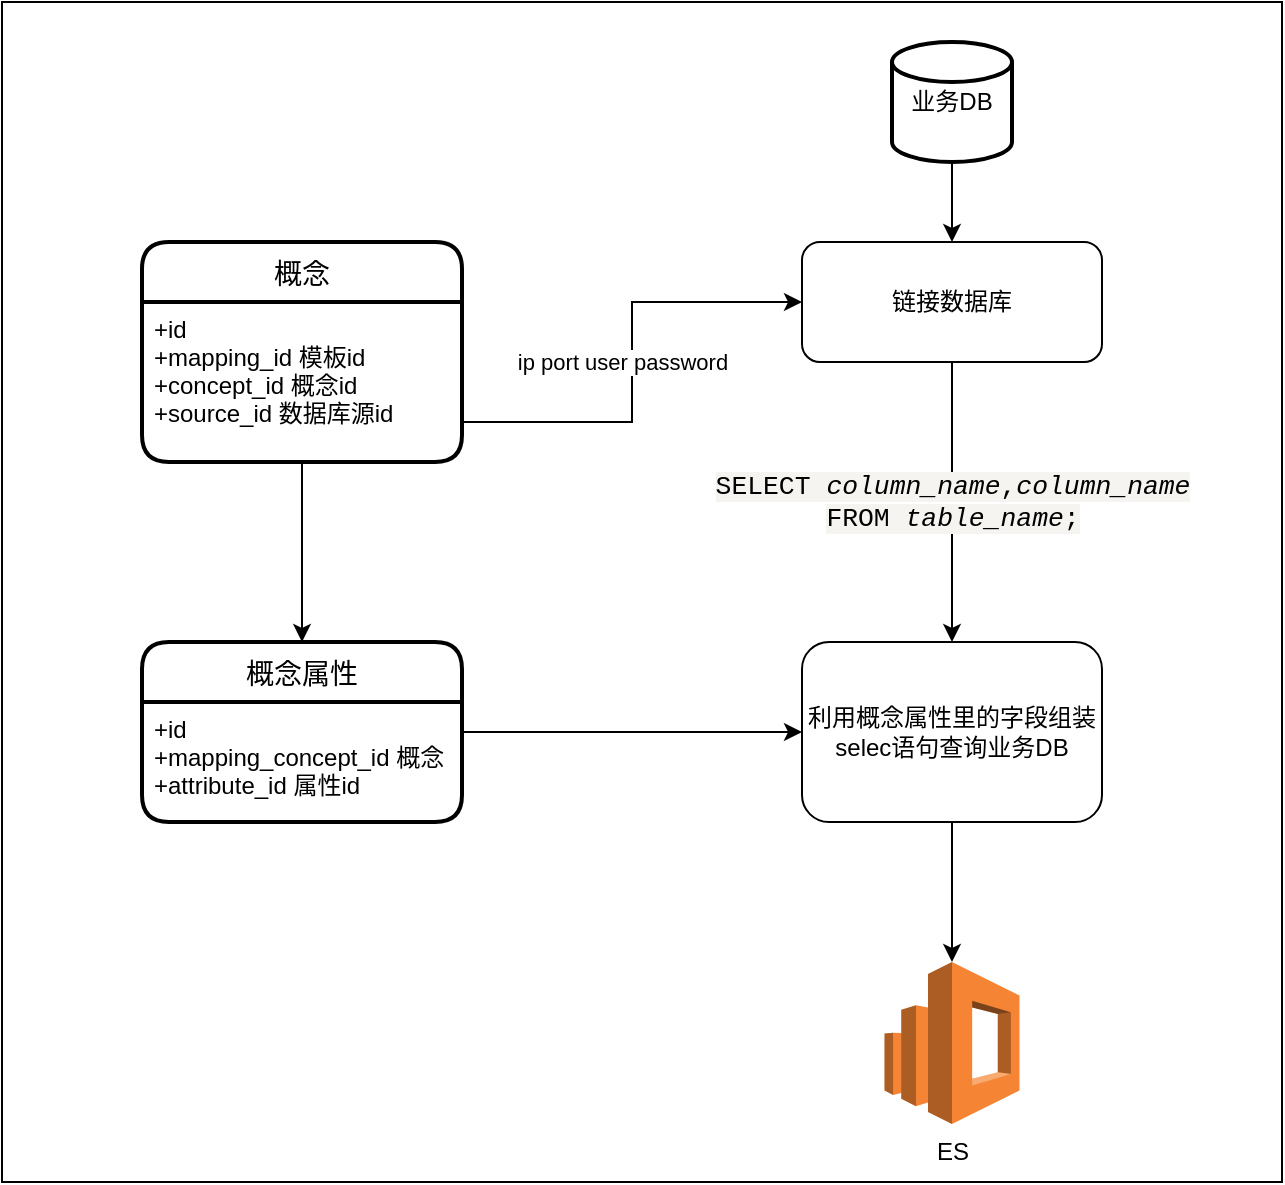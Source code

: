 <mxfile version="20.5.1" type="github">
  <diagram id="yQsCM6jZWIF5iwXcTcKw" name="第 1 页">
    <mxGraphModel dx="946" dy="614" grid="1" gridSize="10" guides="1" tooltips="1" connect="1" arrows="1" fold="1" page="1" pageScale="1" pageWidth="850" pageHeight="1100" math="0" shadow="0">
      <root>
        <mxCell id="0" />
        <mxCell id="1" parent="0" />
        <mxCell id="FIL8WxFehlJEDxuM4I_O-17" value="" style="rounded=0;whiteSpace=wrap;html=1;fontColor=#000100;" vertex="1" parent="1">
          <mxGeometry x="60" width="640" height="590" as="geometry" />
        </mxCell>
        <mxCell id="FIL8WxFehlJEDxuM4I_O-1" value="概念" style="swimlane;childLayout=stackLayout;horizontal=1;startSize=30;horizontalStack=0;rounded=1;fontSize=14;fontStyle=0;strokeWidth=2;resizeParent=0;resizeLast=1;shadow=0;dashed=0;align=center;" vertex="1" parent="1">
          <mxGeometry x="130" y="120" width="160" height="110" as="geometry" />
        </mxCell>
        <mxCell id="FIL8WxFehlJEDxuM4I_O-2" value="+id&#xa;+mapping_id 模板id&#xa;+concept_id 概念id&#xa;+source_id 数据库源id" style="align=left;strokeColor=none;fillColor=none;spacingLeft=4;fontSize=12;verticalAlign=top;resizable=0;rotatable=0;part=1;" vertex="1" parent="FIL8WxFehlJEDxuM4I_O-1">
          <mxGeometry y="30" width="160" height="80" as="geometry" />
        </mxCell>
        <mxCell id="FIL8WxFehlJEDxuM4I_O-3" value="概念属性" style="swimlane;childLayout=stackLayout;horizontal=1;startSize=30;horizontalStack=0;rounded=1;fontSize=14;fontStyle=0;strokeWidth=2;resizeParent=0;resizeLast=1;shadow=0;dashed=0;align=center;" vertex="1" parent="1">
          <mxGeometry x="130" y="320" width="160" height="90" as="geometry" />
        </mxCell>
        <mxCell id="FIL8WxFehlJEDxuM4I_O-4" value="+id&#xa;+mapping_concept_id 概念&#xa;+attribute_id 属性id&#xa;" style="align=left;strokeColor=none;fillColor=none;spacingLeft=4;fontSize=12;verticalAlign=top;resizable=0;rotatable=0;part=1;" vertex="1" parent="FIL8WxFehlJEDxuM4I_O-3">
          <mxGeometry y="30" width="160" height="60" as="geometry" />
        </mxCell>
        <mxCell id="FIL8WxFehlJEDxuM4I_O-5" style="edgeStyle=orthogonalEdgeStyle;rounded=0;orthogonalLoop=1;jettySize=auto;html=1;exitX=0.5;exitY=1;exitDx=0;exitDy=0;entryX=0.5;entryY=0;entryDx=0;entryDy=0;" edge="1" parent="1" source="FIL8WxFehlJEDxuM4I_O-2" target="FIL8WxFehlJEDxuM4I_O-3">
          <mxGeometry relative="1" as="geometry" />
        </mxCell>
        <mxCell id="FIL8WxFehlJEDxuM4I_O-10" style="edgeStyle=orthogonalEdgeStyle;rounded=0;orthogonalLoop=1;jettySize=auto;html=1;exitX=0.5;exitY=1;exitDx=0;exitDy=0;exitPerimeter=0;" edge="1" parent="1" source="FIL8WxFehlJEDxuM4I_O-6" target="FIL8WxFehlJEDxuM4I_O-7">
          <mxGeometry relative="1" as="geometry" />
        </mxCell>
        <mxCell id="FIL8WxFehlJEDxuM4I_O-6" value="业务DB" style="strokeWidth=2;html=1;shape=mxgraph.flowchart.database;whiteSpace=wrap;" vertex="1" parent="1">
          <mxGeometry x="505" y="20" width="60" height="60" as="geometry" />
        </mxCell>
        <mxCell id="FIL8WxFehlJEDxuM4I_O-14" value="&lt;font color=&quot;#000100&quot;&gt;&lt;span style=&quot;font-family: &amp;quot;courier new&amp;quot;; font-size: 13.2px; font-style: normal; font-variant-ligatures: normal; font-variant-caps: normal; font-weight: 400; letter-spacing: normal; orphans: 2; text-align: start; text-indent: 0px; text-transform: none; widows: 2; word-spacing: 0px; -webkit-text-stroke-width: 0px; background-color: rgb(246, 244, 240); text-decoration-thickness: initial; text-decoration-style: initial; text-decoration-color: initial; float: none; display: inline !important;&quot;&gt;SELECT&amp;nbsp;&lt;/span&gt;&lt;em style=&quot;border: 0px; margin: 0px; padding: 0px; font-family: &amp;quot;courier new&amp;quot;; font-size: 13.2px; font-variant-ligatures: normal; font-variant-caps: normal; font-weight: 400; letter-spacing: normal; orphans: 2; text-align: start; text-indent: 0px; text-transform: none; widows: 2; word-spacing: 0px; -webkit-text-stroke-width: 0px; background-color: rgb(246, 244, 240); text-decoration-thickness: initial; text-decoration-style: initial; text-decoration-color: initial;&quot;&gt;column_name&lt;/em&gt;&lt;span style=&quot;font-family: &amp;quot;courier new&amp;quot;; font-size: 13.2px; font-style: normal; font-variant-ligatures: normal; font-variant-caps: normal; font-weight: 400; letter-spacing: normal; orphans: 2; text-align: start; text-indent: 0px; text-transform: none; widows: 2; word-spacing: 0px; -webkit-text-stroke-width: 0px; background-color: rgb(246, 244, 240); text-decoration-thickness: initial; text-decoration-style: initial; text-decoration-color: initial; float: none; display: inline !important;&quot;&gt;,&lt;/span&gt;&lt;em style=&quot;border: 0px; margin: 0px; padding: 0px; font-family: &amp;quot;courier new&amp;quot;; font-size: 13.2px; font-variant-ligatures: normal; font-variant-caps: normal; font-weight: 400; letter-spacing: normal; orphans: 2; text-align: start; text-indent: 0px; text-transform: none; widows: 2; word-spacing: 0px; -webkit-text-stroke-width: 0px; background-color: rgb(246, 244, 240); text-decoration-thickness: initial; text-decoration-style: initial; text-decoration-color: initial;&quot;&gt;column_name&lt;/em&gt;&lt;br style=&quot;font-family: &amp;quot;courier new&amp;quot;; font-size: 13.2px; font-style: normal; font-variant-ligatures: normal; font-variant-caps: normal; font-weight: 400; letter-spacing: normal; orphans: 2; text-align: start; text-indent: 0px; text-transform: none; widows: 2; word-spacing: 0px; -webkit-text-stroke-width: 0px; background-color: rgb(246, 244, 240); text-decoration-thickness: initial; text-decoration-style: initial; text-decoration-color: initial;&quot;&gt;&lt;span style=&quot;font-family: &amp;quot;courier new&amp;quot;; font-size: 13.2px; font-style: normal; font-variant-ligatures: normal; font-variant-caps: normal; font-weight: 400; letter-spacing: normal; orphans: 2; text-align: start; text-indent: 0px; text-transform: none; widows: 2; word-spacing: 0px; -webkit-text-stroke-width: 0px; background-color: rgb(246, 244, 240); text-decoration-thickness: initial; text-decoration-style: initial; text-decoration-color: initial; float: none; display: inline !important;&quot;&gt;FROM&lt;span&gt;&amp;nbsp;&lt;/span&gt;&lt;/span&gt;&lt;em style=&quot;border: 0px; margin: 0px; padding: 0px; font-family: &amp;quot;courier new&amp;quot;; font-size: 13.2px; font-variant-ligatures: normal; font-variant-caps: normal; font-weight: 400; letter-spacing: normal; orphans: 2; text-align: start; text-indent: 0px; text-transform: none; widows: 2; word-spacing: 0px; -webkit-text-stroke-width: 0px; background-color: rgb(246, 244, 240); text-decoration-thickness: initial; text-decoration-style: initial; text-decoration-color: initial;&quot;&gt;table_name&lt;/em&gt;&lt;span style=&quot;font-family: &amp;quot;courier new&amp;quot;; font-size: 13.2px; font-style: normal; font-variant-ligatures: normal; font-variant-caps: normal; font-weight: 400; letter-spacing: normal; orphans: 2; text-align: start; text-indent: 0px; text-transform: none; widows: 2; word-spacing: 0px; -webkit-text-stroke-width: 0px; background-color: rgb(246, 244, 240); text-decoration-thickness: initial; text-decoration-style: initial; text-decoration-color: initial; float: none; display: inline !important;&quot;&gt;;&lt;/span&gt;&lt;/font&gt;" style="edgeStyle=orthogonalEdgeStyle;rounded=0;orthogonalLoop=1;jettySize=auto;html=1;exitX=0.5;exitY=1;exitDx=0;exitDy=0;entryX=0.5;entryY=0;entryDx=0;entryDy=0;" edge="1" parent="1" source="FIL8WxFehlJEDxuM4I_O-7" target="FIL8WxFehlJEDxuM4I_O-11">
          <mxGeometry relative="1" as="geometry" />
        </mxCell>
        <mxCell id="FIL8WxFehlJEDxuM4I_O-7" value="链接数据库" style="rounded=1;whiteSpace=wrap;html=1;" vertex="1" parent="1">
          <mxGeometry x="460" y="120" width="150" height="60" as="geometry" />
        </mxCell>
        <mxCell id="FIL8WxFehlJEDxuM4I_O-8" style="edgeStyle=orthogonalEdgeStyle;rounded=0;orthogonalLoop=1;jettySize=auto;html=1;exitX=1;exitY=0.75;exitDx=0;exitDy=0;entryX=0;entryY=0.5;entryDx=0;entryDy=0;" edge="1" parent="1" source="FIL8WxFehlJEDxuM4I_O-2" target="FIL8WxFehlJEDxuM4I_O-7">
          <mxGeometry relative="1" as="geometry" />
        </mxCell>
        <mxCell id="FIL8WxFehlJEDxuM4I_O-9" value="ip port user password" style="edgeLabel;html=1;align=center;verticalAlign=middle;resizable=0;points=[];" vertex="1" connectable="0" parent="FIL8WxFehlJEDxuM4I_O-8">
          <mxGeometry x="-0.444" y="2" relative="1" as="geometry">
            <mxPoint x="16" y="-28" as="offset" />
          </mxGeometry>
        </mxCell>
        <mxCell id="FIL8WxFehlJEDxuM4I_O-16" style="edgeStyle=orthogonalEdgeStyle;rounded=0;orthogonalLoop=1;jettySize=auto;html=1;entryX=0.5;entryY=0;entryDx=0;entryDy=0;entryPerimeter=0;" edge="1" parent="1" source="FIL8WxFehlJEDxuM4I_O-11" target="FIL8WxFehlJEDxuM4I_O-15">
          <mxGeometry relative="1" as="geometry" />
        </mxCell>
        <mxCell id="FIL8WxFehlJEDxuM4I_O-11" value="利用概念属性里的字段组装selec语句查询业务DB" style="rounded=1;whiteSpace=wrap;html=1;" vertex="1" parent="1">
          <mxGeometry x="460" y="320" width="150" height="90" as="geometry" />
        </mxCell>
        <mxCell id="FIL8WxFehlJEDxuM4I_O-13" style="edgeStyle=orthogonalEdgeStyle;rounded=0;orthogonalLoop=1;jettySize=auto;html=1;exitX=1;exitY=0.25;exitDx=0;exitDy=0;" edge="1" parent="1" source="FIL8WxFehlJEDxuM4I_O-4" target="FIL8WxFehlJEDxuM4I_O-11">
          <mxGeometry relative="1" as="geometry" />
        </mxCell>
        <mxCell id="FIL8WxFehlJEDxuM4I_O-15" value="ES" style="outlineConnect=0;dashed=0;verticalLabelPosition=bottom;verticalAlign=top;align=center;html=1;shape=mxgraph.aws3.elasticsearch_service;fillColor=#F58534;gradientColor=none;" vertex="1" parent="1">
          <mxGeometry x="501.25" y="480" width="67.5" height="81" as="geometry" />
        </mxCell>
      </root>
    </mxGraphModel>
  </diagram>
</mxfile>
